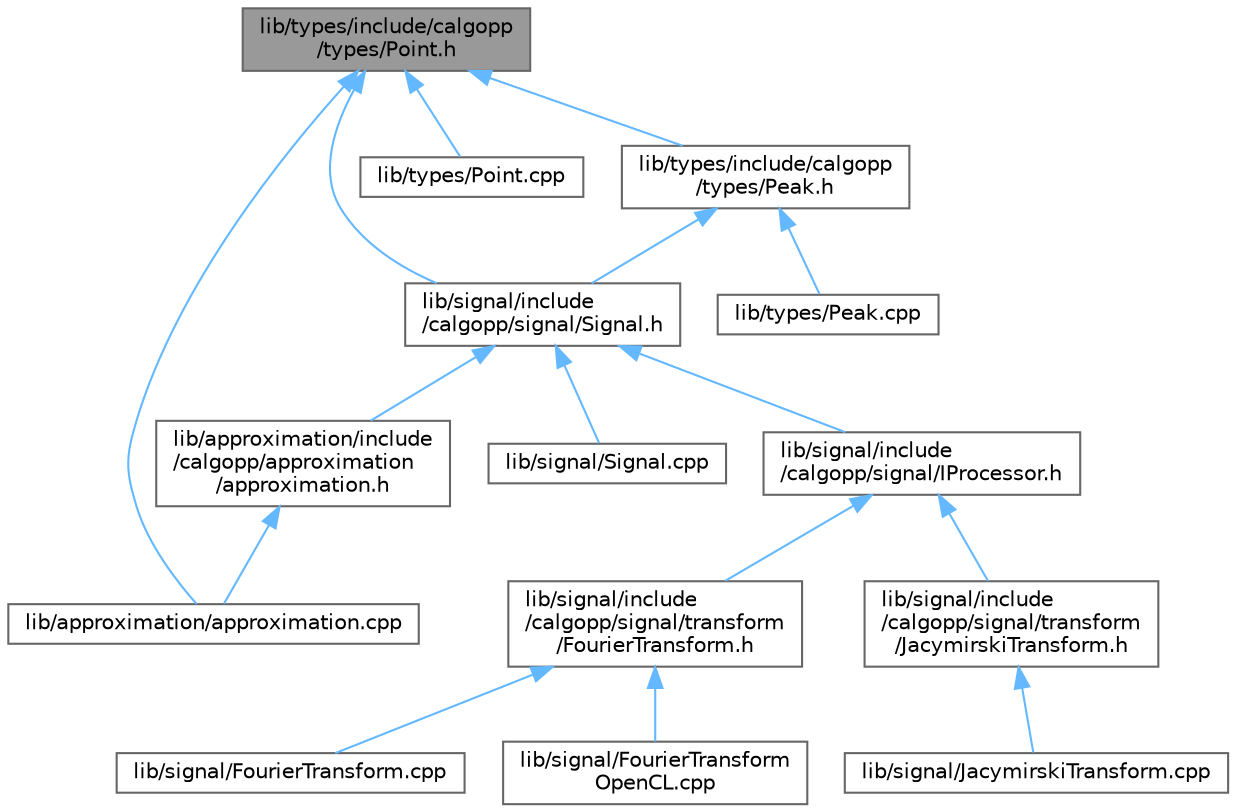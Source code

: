 digraph "lib/types/include/calgopp/types/Point.h"
{
 // LATEX_PDF_SIZE
  bgcolor="transparent";
  edge [fontname=Helvetica,fontsize=10,labelfontname=Helvetica,labelfontsize=10];
  node [fontname=Helvetica,fontsize=10,shape=box,height=0.2,width=0.4];
  Node1 [label="lib/types/include/calgopp\l/types/Point.h",height=0.2,width=0.4,color="gray40", fillcolor="grey60", style="filled", fontcolor="black",tooltip=" "];
  Node1 -> Node2 [dir="back",color="steelblue1",style="solid"];
  Node2 [label="lib/approximation/approximation.cpp",height=0.2,width=0.4,color="grey40", fillcolor="white", style="filled",URL="$approximation_8cpp.html",tooltip=" "];
  Node1 -> Node3 [dir="back",color="steelblue1",style="solid"];
  Node3 [label="lib/signal/include\l/calgopp/signal/Signal.h",height=0.2,width=0.4,color="grey40", fillcolor="white", style="filled",URL="$Signal_8h.html",tooltip=" "];
  Node3 -> Node4 [dir="back",color="steelblue1",style="solid"];
  Node4 [label="lib/approximation/include\l/calgopp/approximation\l/approximation.h",height=0.2,width=0.4,color="grey40", fillcolor="white", style="filled",URL="$approximation_8h.html",tooltip=" "];
  Node4 -> Node2 [dir="back",color="steelblue1",style="solid"];
  Node3 -> Node5 [dir="back",color="steelblue1",style="solid"];
  Node5 [label="lib/signal/Signal.cpp",height=0.2,width=0.4,color="grey40", fillcolor="white", style="filled",URL="$Signal_8cpp.html",tooltip=" "];
  Node3 -> Node6 [dir="back",color="steelblue1",style="solid"];
  Node6 [label="lib/signal/include\l/calgopp/signal/IProcessor.h",height=0.2,width=0.4,color="grey40", fillcolor="white", style="filled",URL="$IProcessor_8h.html",tooltip=" "];
  Node6 -> Node7 [dir="back",color="steelblue1",style="solid"];
  Node7 [label="lib/signal/include\l/calgopp/signal/transform\l/FourierTransform.h",height=0.2,width=0.4,color="grey40", fillcolor="white", style="filled",URL="$FourierTransform_8h.html",tooltip=" "];
  Node7 -> Node8 [dir="back",color="steelblue1",style="solid"];
  Node8 [label="lib/signal/FourierTransform.cpp",height=0.2,width=0.4,color="grey40", fillcolor="white", style="filled",URL="$FourierTransform_8cpp.html",tooltip=" "];
  Node7 -> Node9 [dir="back",color="steelblue1",style="solid"];
  Node9 [label="lib/signal/FourierTransform\lOpenCL.cpp",height=0.2,width=0.4,color="grey40", fillcolor="white", style="filled",URL="$FourierTransformOpenCL_8cpp.html",tooltip=" "];
  Node6 -> Node10 [dir="back",color="steelblue1",style="solid"];
  Node10 [label="lib/signal/include\l/calgopp/signal/transform\l/JacymirskiTransform.h",height=0.2,width=0.4,color="grey40", fillcolor="white", style="filled",URL="$JacymirskiTransform_8h.html",tooltip=" "];
  Node10 -> Node11 [dir="back",color="steelblue1",style="solid"];
  Node11 [label="lib/signal/JacymirskiTransform.cpp",height=0.2,width=0.4,color="grey40", fillcolor="white", style="filled",URL="$JacymirskiTransform_8cpp.html",tooltip=" "];
  Node1 -> Node12 [dir="back",color="steelblue1",style="solid"];
  Node12 [label="lib/types/Point.cpp",height=0.2,width=0.4,color="grey40", fillcolor="white", style="filled",URL="$Point_8cpp.html",tooltip=" "];
  Node1 -> Node13 [dir="back",color="steelblue1",style="solid"];
  Node13 [label="lib/types/include/calgopp\l/types/Peak.h",height=0.2,width=0.4,color="grey40", fillcolor="white", style="filled",URL="$Peak_8h.html",tooltip=" "];
  Node13 -> Node3 [dir="back",color="steelblue1",style="solid"];
  Node13 -> Node14 [dir="back",color="steelblue1",style="solid"];
  Node14 [label="lib/types/Peak.cpp",height=0.2,width=0.4,color="grey40", fillcolor="white", style="filled",URL="$Peak_8cpp.html",tooltip=" "];
}

